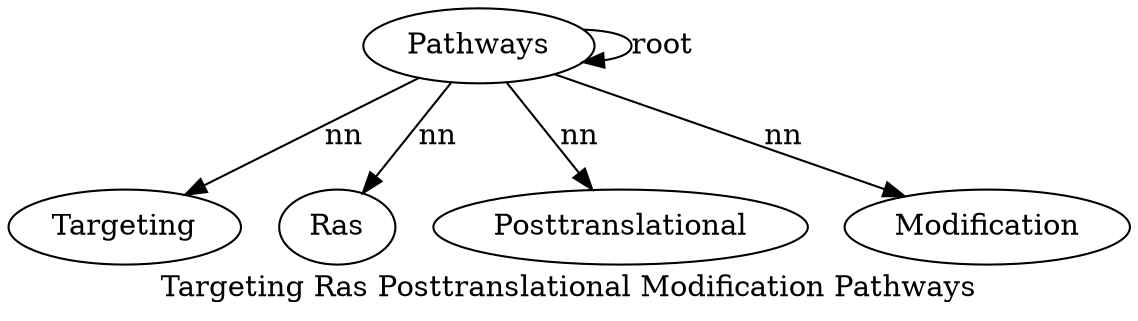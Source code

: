 digraph "Targeting Ras Posttranslational Modification Pathways" {
label="Targeting Ras Posttranslational Modification Pathways";
Pathways5 [style=filled, fillcolor=white, label=Pathways];
Targeting1 [style=filled, fillcolor=white, label=Targeting];
Pathways5 -> Targeting1  [label=nn];
Ras2 [style=filled, fillcolor=white, label=Ras];
Pathways5 -> Ras2  [label=nn];
Posttranslational3 [style=filled, fillcolor=white, label=Posttranslational];
Pathways5 -> Posttranslational3  [label=nn];
Modification4 [style=filled, fillcolor=white, label=Modification];
Pathways5 -> Modification4  [label=nn];
Pathways5 -> Pathways5  [label=root];
}
